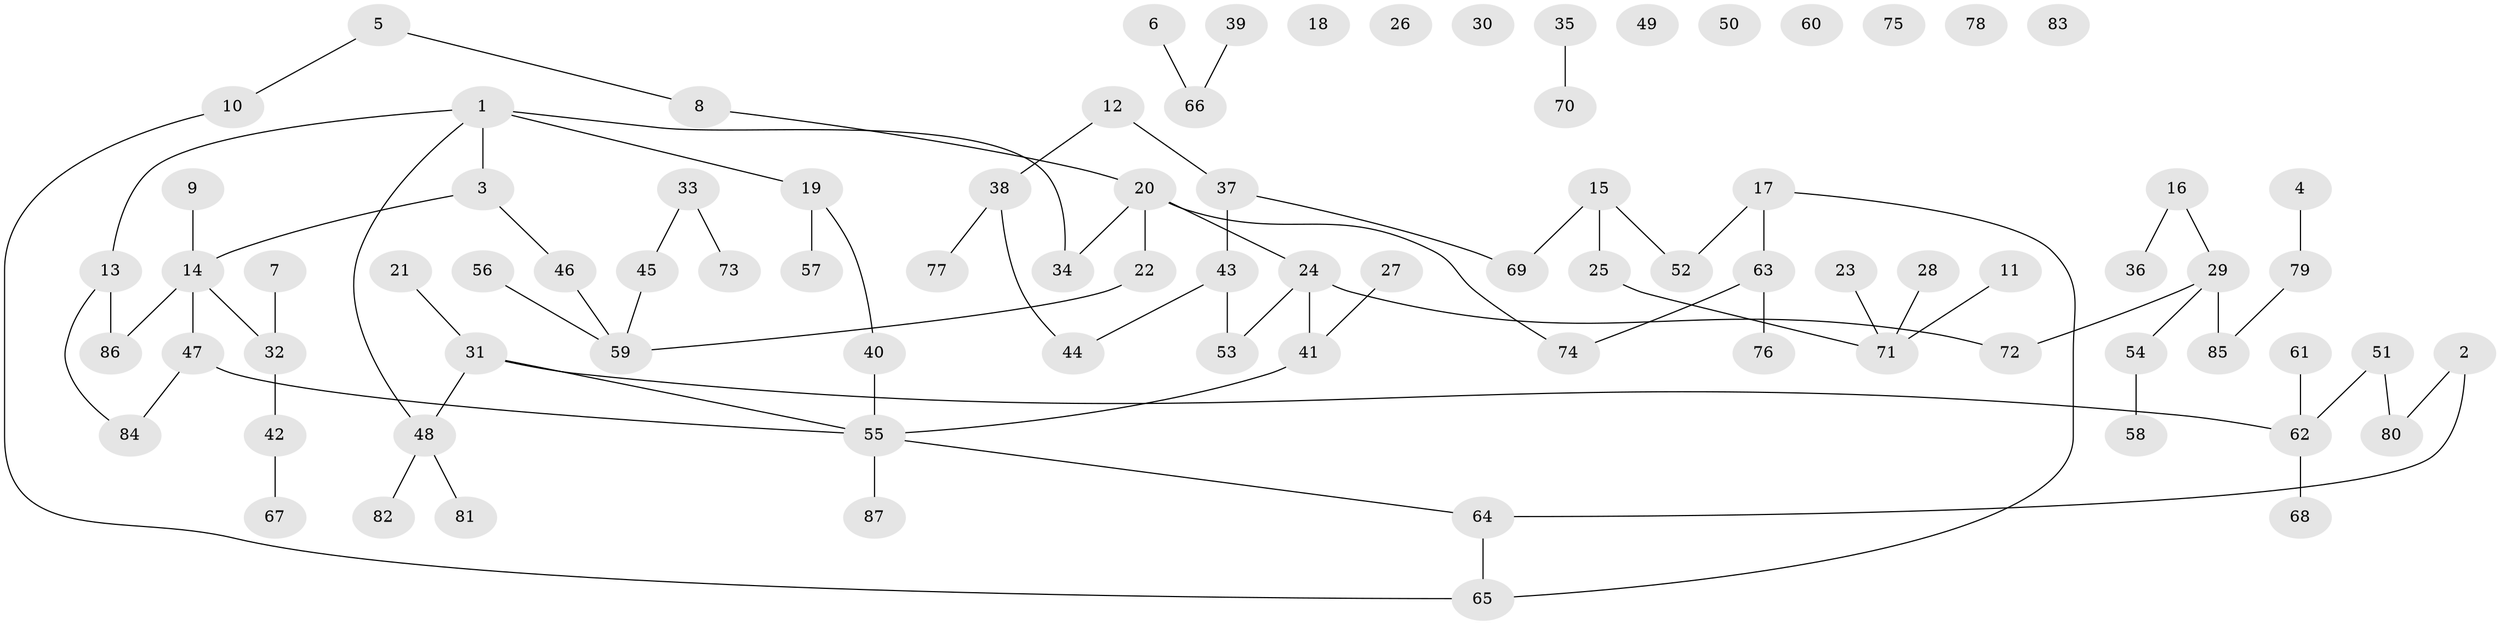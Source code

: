 // coarse degree distribution, {5: 0.05263157894736842, 2: 0.14035087719298245, 6: 0.017543859649122806, 1: 0.3333333333333333, 3: 0.19298245614035087, 0: 0.17543859649122806, 4: 0.07017543859649122, 7: 0.017543859649122806}
// Generated by graph-tools (version 1.1) at 2025/23/03/03/25 07:23:28]
// undirected, 87 vertices, 86 edges
graph export_dot {
graph [start="1"]
  node [color=gray90,style=filled];
  1;
  2;
  3;
  4;
  5;
  6;
  7;
  8;
  9;
  10;
  11;
  12;
  13;
  14;
  15;
  16;
  17;
  18;
  19;
  20;
  21;
  22;
  23;
  24;
  25;
  26;
  27;
  28;
  29;
  30;
  31;
  32;
  33;
  34;
  35;
  36;
  37;
  38;
  39;
  40;
  41;
  42;
  43;
  44;
  45;
  46;
  47;
  48;
  49;
  50;
  51;
  52;
  53;
  54;
  55;
  56;
  57;
  58;
  59;
  60;
  61;
  62;
  63;
  64;
  65;
  66;
  67;
  68;
  69;
  70;
  71;
  72;
  73;
  74;
  75;
  76;
  77;
  78;
  79;
  80;
  81;
  82;
  83;
  84;
  85;
  86;
  87;
  1 -- 3;
  1 -- 13;
  1 -- 19;
  1 -- 34;
  1 -- 48;
  2 -- 64;
  2 -- 80;
  3 -- 14;
  3 -- 46;
  4 -- 79;
  5 -- 8;
  5 -- 10;
  6 -- 66;
  7 -- 32;
  8 -- 20;
  9 -- 14;
  10 -- 65;
  11 -- 71;
  12 -- 37;
  12 -- 38;
  13 -- 84;
  13 -- 86;
  14 -- 32;
  14 -- 47;
  14 -- 86;
  15 -- 25;
  15 -- 52;
  15 -- 69;
  16 -- 29;
  16 -- 36;
  17 -- 52;
  17 -- 63;
  17 -- 65;
  19 -- 40;
  19 -- 57;
  20 -- 22;
  20 -- 24;
  20 -- 34;
  20 -- 74;
  21 -- 31;
  22 -- 59;
  23 -- 71;
  24 -- 41;
  24 -- 53;
  24 -- 72;
  25 -- 71;
  27 -- 41;
  28 -- 71;
  29 -- 54;
  29 -- 72;
  29 -- 85;
  31 -- 48;
  31 -- 55;
  31 -- 62;
  32 -- 42;
  33 -- 45;
  33 -- 73;
  35 -- 70;
  37 -- 43;
  37 -- 69;
  38 -- 44;
  38 -- 77;
  39 -- 66;
  40 -- 55;
  41 -- 55;
  42 -- 67;
  43 -- 44;
  43 -- 53;
  45 -- 59;
  46 -- 59;
  47 -- 55;
  47 -- 84;
  48 -- 81;
  48 -- 82;
  51 -- 62;
  51 -- 80;
  54 -- 58;
  55 -- 64;
  55 -- 87;
  56 -- 59;
  61 -- 62;
  62 -- 68;
  63 -- 74;
  63 -- 76;
  64 -- 65;
  79 -- 85;
}
